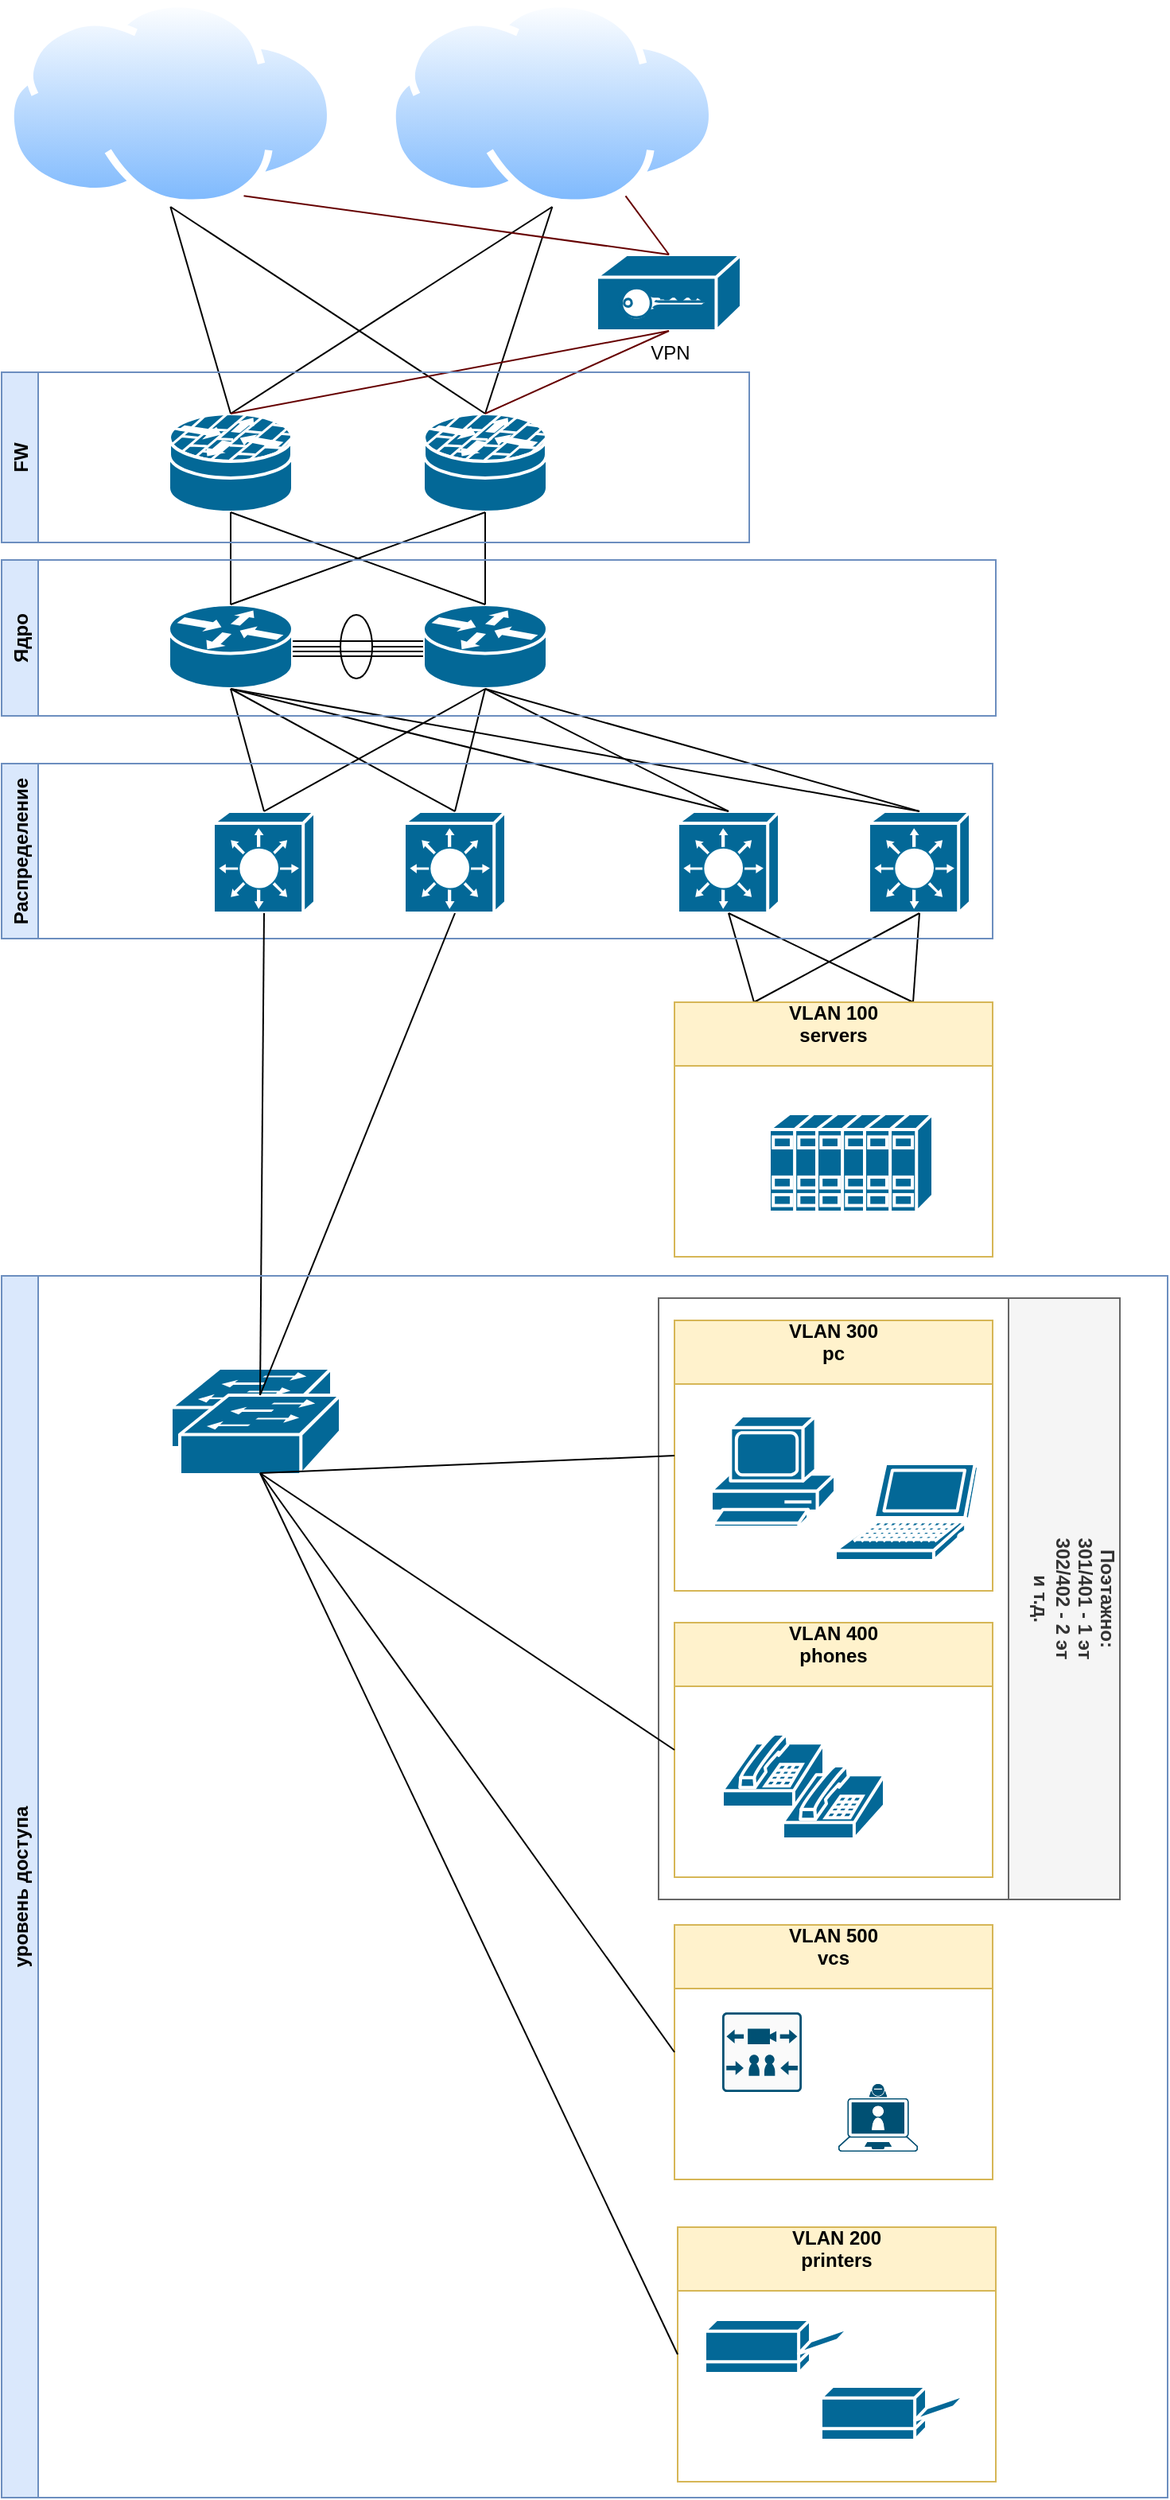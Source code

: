 <mxfile version="16.2.4" type="device"><diagram id="4uBl8pdDmjNKFvlxTRt7" name="Страница 1"><mxGraphModel dx="2370" dy="1338" grid="1" gridSize="10" guides="1" tooltips="1" connect="1" arrows="1" fold="1" page="1" pageScale="1" pageWidth="1169" pageHeight="1654" math="0" shadow="0"><root><mxCell id="0"/><mxCell id="1" parent="0"/><mxCell id="ucLzM9JXWD0h-2u6e-tC-1" value="" style="shape=mxgraph.cisco.routers.router;sketch=0;html=1;pointerEvents=1;dashed=0;fillColor=#036897;strokeColor=#ffffff;strokeWidth=2;verticalLabelPosition=bottom;verticalAlign=top;align=center;outlineConnect=0;" vertex="1" parent="1"><mxGeometry x="162" y="400" width="78" height="53" as="geometry"/></mxCell><mxCell id="ucLzM9JXWD0h-2u6e-tC-2" value="" style="shape=mxgraph.cisco.routers.router;sketch=0;html=1;pointerEvents=1;dashed=0;fillColor=#036897;strokeColor=#ffffff;strokeWidth=2;verticalLabelPosition=bottom;verticalAlign=top;align=center;outlineConnect=0;" vertex="1" parent="1"><mxGeometry x="322" y="400" width="78" height="53" as="geometry"/></mxCell><mxCell id="ucLzM9JXWD0h-2u6e-tC-3" value="" style="shape=mxgraph.cisco.security.router_firewall;sketch=0;html=1;pointerEvents=1;dashed=0;fillColor=#036897;strokeColor=#ffffff;strokeWidth=2;verticalLabelPosition=bottom;verticalAlign=top;align=center;outlineConnect=0;" vertex="1" parent="1"><mxGeometry x="162" y="280" width="78" height="62" as="geometry"/></mxCell><mxCell id="ucLzM9JXWD0h-2u6e-tC-4" value="" style="shape=mxgraph.cisco.security.router_firewall;sketch=0;html=1;pointerEvents=1;dashed=0;fillColor=#036897;strokeColor=#ffffff;strokeWidth=2;verticalLabelPosition=bottom;verticalAlign=top;align=center;outlineConnect=0;" vertex="1" parent="1"><mxGeometry x="322" y="280" width="78" height="62" as="geometry"/></mxCell><mxCell id="ucLzM9JXWD0h-2u6e-tC-5" value="" style="shape=mxgraph.cisco.switches.layer_3_switch;sketch=0;html=1;pointerEvents=1;dashed=0;fillColor=#036897;strokeColor=#ffffff;strokeWidth=2;verticalLabelPosition=bottom;verticalAlign=top;align=center;outlineConnect=0;" vertex="1" parent="1"><mxGeometry x="482" y="530" width="64" height="64" as="geometry"/></mxCell><mxCell id="ucLzM9JXWD0h-2u6e-tC-9" value="" style="shape=mxgraph.cisco.switches.layer_3_switch;sketch=0;html=1;pointerEvents=1;dashed=0;fillColor=#036897;strokeColor=#ffffff;strokeWidth=2;verticalLabelPosition=bottom;verticalAlign=top;align=center;outlineConnect=0;" vertex="1" parent="1"><mxGeometry x="602" y="530" width="64" height="64" as="geometry"/></mxCell><mxCell id="ucLzM9JXWD0h-2u6e-tC-10" value="&lt;div&gt;VPN&lt;/div&gt;" style="shape=mxgraph.cisco.hubs_and_gateways.vpn_gateway;sketch=0;html=1;pointerEvents=1;dashed=0;fillColor=#036897;strokeColor=#ffffff;strokeWidth=2;verticalLabelPosition=bottom;verticalAlign=top;align=center;outlineConnect=0;" vertex="1" parent="1"><mxGeometry x="431" y="180" width="91" height="48" as="geometry"/></mxCell><mxCell id="ucLzM9JXWD0h-2u6e-tC-11" value="" style="aspect=fixed;perimeter=ellipsePerimeter;html=1;align=center;shadow=0;dashed=0;spacingTop=3;image;image=img/lib/active_directory/internet_cloud.svg;" vertex="1" parent="1"><mxGeometry x="60" y="20" width="206.35" height="130" as="geometry"/></mxCell><mxCell id="ucLzM9JXWD0h-2u6e-tC-13" value="" style="endArrow=none;html=1;rounded=0;exitX=0.5;exitY=1;exitDx=0;exitDy=0;entryX=0.5;entryY=0;entryDx=0;entryDy=0;entryPerimeter=0;" edge="1" parent="1" source="ucLzM9JXWD0h-2u6e-tC-11" target="ucLzM9JXWD0h-2u6e-tC-4"><mxGeometry width="50" height="50" relative="1" as="geometry"><mxPoint x="90" y="250" as="sourcePoint"/><mxPoint x="140" y="200" as="targetPoint"/></mxGeometry></mxCell><mxCell id="ucLzM9JXWD0h-2u6e-tC-14" value="" style="endArrow=none;html=1;rounded=0;entryX=0.5;entryY=1;entryDx=0;entryDy=0;exitX=0.5;exitY=0;exitDx=0;exitDy=0;exitPerimeter=0;" edge="1" parent="1" source="ucLzM9JXWD0h-2u6e-tC-3" target="ucLzM9JXWD0h-2u6e-tC-11"><mxGeometry width="50" height="50" relative="1" as="geometry"><mxPoint x="180" y="230" as="sourcePoint"/><mxPoint x="230" y="180" as="targetPoint"/></mxGeometry></mxCell><mxCell id="ucLzM9JXWD0h-2u6e-tC-16" value="" style="aspect=fixed;perimeter=ellipsePerimeter;html=1;align=center;shadow=0;dashed=0;spacingTop=3;image;image=img/lib/active_directory/internet_cloud.svg;" vertex="1" parent="1"><mxGeometry x="300" y="20" width="206.35" height="130" as="geometry"/></mxCell><mxCell id="ucLzM9JXWD0h-2u6e-tC-18" value="" style="endArrow=none;html=1;rounded=0;exitX=0.5;exitY=0;exitDx=0;exitDy=0;exitPerimeter=0;entryX=0.5;entryY=1;entryDx=0;entryDy=0;" edge="1" parent="1" source="ucLzM9JXWD0h-2u6e-tC-3" target="ucLzM9JXWD0h-2u6e-tC-16"><mxGeometry width="50" height="50" relative="1" as="geometry"><mxPoint x="90" y="290" as="sourcePoint"/><mxPoint x="380" y="160" as="targetPoint"/></mxGeometry></mxCell><mxCell id="ucLzM9JXWD0h-2u6e-tC-19" value="" style="endArrow=none;html=1;rounded=0;entryX=0.5;entryY=1;entryDx=0;entryDy=0;exitX=0.5;exitY=0;exitDx=0;exitDy=0;exitPerimeter=0;" edge="1" parent="1" source="ucLzM9JXWD0h-2u6e-tC-4" target="ucLzM9JXWD0h-2u6e-tC-16"><mxGeometry width="50" height="50" relative="1" as="geometry"><mxPoint x="430" y="250" as="sourcePoint"/><mxPoint x="480" y="200" as="targetPoint"/></mxGeometry></mxCell><mxCell id="ucLzM9JXWD0h-2u6e-tC-20" value="" style="endArrow=none;html=1;rounded=0;startArrow=none;" edge="1" parent="1" source="ucLzM9JXWD0h-2u6e-tC-26" target="ucLzM9JXWD0h-2u6e-tC-2"><mxGeometry width="50" height="50" relative="1" as="geometry"><mxPoint x="250" y="420" as="sourcePoint"/><mxPoint x="310" y="420" as="targetPoint"/></mxGeometry></mxCell><mxCell id="ucLzM9JXWD0h-2u6e-tC-22" value="" style="endArrow=none;html=1;rounded=0;strokeColor=#000000;" edge="1" parent="1"><mxGeometry width="50" height="50" relative="1" as="geometry"><mxPoint x="240.0" y="429.5" as="sourcePoint"/><mxPoint x="322" y="429.5" as="targetPoint"/></mxGeometry></mxCell><mxCell id="ucLzM9JXWD0h-2u6e-tC-23" value="" style="endArrow=none;html=1;rounded=0;" edge="1" parent="1"><mxGeometry width="50" height="50" relative="1" as="geometry"><mxPoint x="240.0" y="423" as="sourcePoint"/><mxPoint x="322" y="423" as="targetPoint"/></mxGeometry></mxCell><mxCell id="ucLzM9JXWD0h-2u6e-tC-24" value="" style="endArrow=none;html=1;rounded=0;strokeColor=#000000;" edge="1" parent="1"><mxGeometry width="50" height="50" relative="1" as="geometry"><mxPoint x="240.0" y="429.5" as="sourcePoint"/><mxPoint x="322" y="429.5" as="targetPoint"/></mxGeometry></mxCell><mxCell id="ucLzM9JXWD0h-2u6e-tC-25" value="" style="endArrow=none;html=1;rounded=0;strokeColor=#000000;" edge="1" parent="1"><mxGeometry width="50" height="50" relative="1" as="geometry"><mxPoint x="240.0" y="432.5" as="sourcePoint"/><mxPoint x="322" y="432.5" as="targetPoint"/></mxGeometry></mxCell><mxCell id="ucLzM9JXWD0h-2u6e-tC-26" value="" style="ellipse;whiteSpace=wrap;html=1;fillColor=none;" vertex="1" parent="1"><mxGeometry x="270" y="406.5" width="20" height="40" as="geometry"/></mxCell><mxCell id="ucLzM9JXWD0h-2u6e-tC-27" value="" style="endArrow=none;html=1;rounded=0;" edge="1" parent="1" source="ucLzM9JXWD0h-2u6e-tC-1" target="ucLzM9JXWD0h-2u6e-tC-26"><mxGeometry width="50" height="50" relative="1" as="geometry"><mxPoint x="240" y="426.5" as="sourcePoint"/><mxPoint x="322" y="426.5" as="targetPoint"/></mxGeometry></mxCell><mxCell id="ucLzM9JXWD0h-2u6e-tC-28" value="" style="endArrow=none;html=1;rounded=0;entryX=0.5;entryY=1;entryDx=0;entryDy=0;entryPerimeter=0;exitX=0.5;exitY=0;exitDx=0;exitDy=0;exitPerimeter=0;" edge="1" parent="1" source="ucLzM9JXWD0h-2u6e-tC-1" target="ucLzM9JXWD0h-2u6e-tC-3"><mxGeometry width="50" height="50" relative="1" as="geometry"><mxPoint x="110" y="410" as="sourcePoint"/><mxPoint x="160" y="360" as="targetPoint"/></mxGeometry></mxCell><mxCell id="ucLzM9JXWD0h-2u6e-tC-29" value="" style="endArrow=none;html=1;rounded=0;entryX=0.5;entryY=1;entryDx=0;entryDy=0;entryPerimeter=0;exitX=0.5;exitY=0;exitDx=0;exitDy=0;exitPerimeter=0;" edge="1" parent="1" source="ucLzM9JXWD0h-2u6e-tC-2" target="ucLzM9JXWD0h-2u6e-tC-4"><mxGeometry width="50" height="50" relative="1" as="geometry"><mxPoint x="100" y="420" as="sourcePoint"/><mxPoint x="150" y="370" as="targetPoint"/></mxGeometry></mxCell><mxCell id="ucLzM9JXWD0h-2u6e-tC-30" value="" style="endArrow=none;html=1;rounded=0;entryX=0.5;entryY=1;entryDx=0;entryDy=0;entryPerimeter=0;exitX=0.5;exitY=0;exitDx=0;exitDy=0;exitPerimeter=0;" edge="1" parent="1" source="ucLzM9JXWD0h-2u6e-tC-2" target="ucLzM9JXWD0h-2u6e-tC-3"><mxGeometry width="50" height="50" relative="1" as="geometry"><mxPoint x="110" y="420" as="sourcePoint"/><mxPoint x="160" y="370" as="targetPoint"/></mxGeometry></mxCell><mxCell id="ucLzM9JXWD0h-2u6e-tC-31" value="" style="endArrow=none;html=1;rounded=0;entryX=0.5;entryY=1;entryDx=0;entryDy=0;entryPerimeter=0;exitX=0.5;exitY=0;exitDx=0;exitDy=0;exitPerimeter=0;" edge="1" parent="1" source="ucLzM9JXWD0h-2u6e-tC-1" target="ucLzM9JXWD0h-2u6e-tC-4"><mxGeometry width="50" height="50" relative="1" as="geometry"><mxPoint x="90" y="430" as="sourcePoint"/><mxPoint x="140" y="380" as="targetPoint"/></mxGeometry></mxCell><mxCell id="ucLzM9JXWD0h-2u6e-tC-32" value="" style="endArrow=none;html=1;rounded=0;entryX=0.75;entryY=1;entryDx=0;entryDy=0;exitX=0.5;exitY=0;exitDx=0;exitDy=0;exitPerimeter=0;strokeColor=#660000;" edge="1" parent="1" source="ucLzM9JXWD0h-2u6e-tC-10" target="ucLzM9JXWD0h-2u6e-tC-11"><mxGeometry width="50" height="50" relative="1" as="geometry"><mxPoint x="540" y="250" as="sourcePoint"/><mxPoint x="550" y="180" as="targetPoint"/></mxGeometry></mxCell><mxCell id="ucLzM9JXWD0h-2u6e-tC-33" value="" style="endArrow=none;html=1;rounded=0;entryX=0.75;entryY=1;entryDx=0;entryDy=0;exitX=0.5;exitY=0;exitDx=0;exitDy=0;exitPerimeter=0;strokeColor=#660000;" edge="1" parent="1" source="ucLzM9JXWD0h-2u6e-tC-10" target="ucLzM9JXWD0h-2u6e-tC-16"><mxGeometry width="50" height="50" relative="1" as="geometry"><mxPoint x="540" y="250" as="sourcePoint"/><mxPoint x="610" y="170" as="targetPoint"/></mxGeometry></mxCell><mxCell id="ucLzM9JXWD0h-2u6e-tC-34" value="" style="endArrow=none;html=1;rounded=0;entryX=0.5;entryY=1;entryDx=0;entryDy=0;entryPerimeter=0;exitX=0.5;exitY=0;exitDx=0;exitDy=0;exitPerimeter=0;strokeColor=#660000;" edge="1" parent="1" source="ucLzM9JXWD0h-2u6e-tC-3" target="ucLzM9JXWD0h-2u6e-tC-10"><mxGeometry width="50" height="50" relative="1" as="geometry"><mxPoint x="500" y="340" as="sourcePoint"/><mxPoint x="550" y="290" as="targetPoint"/></mxGeometry></mxCell><mxCell id="ucLzM9JXWD0h-2u6e-tC-35" value="" style="endArrow=none;html=1;rounded=0;entryX=0.5;entryY=1;entryDx=0;entryDy=0;entryPerimeter=0;exitX=0.5;exitY=0;exitDx=0;exitDy=0;exitPerimeter=0;strokeColor=#660000;" edge="1" parent="1" source="ucLzM9JXWD0h-2u6e-tC-4" target="ucLzM9JXWD0h-2u6e-tC-10"><mxGeometry width="50" height="50" relative="1" as="geometry"><mxPoint x="430" y="340" as="sourcePoint"/><mxPoint x="480" y="290" as="targetPoint"/></mxGeometry></mxCell><mxCell id="ucLzM9JXWD0h-2u6e-tC-36" value="VLAN 100&#xA;servers&#xA;" style="swimlane;fillColor=none;startSize=40;" vertex="1" parent="1"><mxGeometry x="480" y="650" width="200" height="160" as="geometry"/></mxCell><mxCell id="ucLzM9JXWD0h-2u6e-tC-6" value="" style="shape=mxgraph.cisco.servers.standard_host;sketch=0;html=1;pointerEvents=1;dashed=0;fillColor=#036897;strokeColor=#ffffff;strokeWidth=2;verticalLabelPosition=bottom;verticalAlign=top;align=center;outlineConnect=0;" vertex="1" parent="ucLzM9JXWD0h-2u6e-tC-36"><mxGeometry x="59.5" y="70" width="43" height="62" as="geometry"/></mxCell><mxCell id="ucLzM9JXWD0h-2u6e-tC-7" value="" style="shape=mxgraph.cisco.servers.standard_host;sketch=0;html=1;pointerEvents=1;dashed=0;fillColor=#036897;strokeColor=#ffffff;strokeWidth=2;verticalLabelPosition=bottom;verticalAlign=top;align=center;outlineConnect=0;" vertex="1" parent="ucLzM9JXWD0h-2u6e-tC-36"><mxGeometry x="89.5" y="70" width="43" height="62" as="geometry"/></mxCell><mxCell id="ucLzM9JXWD0h-2u6e-tC-8" value="" style="shape=mxgraph.cisco.servers.standard_host;sketch=0;html=1;pointerEvents=1;dashed=0;fillColor=#036897;strokeColor=#ffffff;strokeWidth=2;verticalLabelPosition=bottom;verticalAlign=top;align=center;outlineConnect=0;" vertex="1" parent="ucLzM9JXWD0h-2u6e-tC-36"><mxGeometry x="119.5" y="70" width="43" height="62" as="geometry"/></mxCell><mxCell id="ucLzM9JXWD0h-2u6e-tC-37" value="VLAN 200&#xA;printers&#xA;" style="swimlane;fillColor=none;startSize=40;" vertex="1" parent="1"><mxGeometry x="482" y="1420" width="200" height="160" as="geometry"/></mxCell><mxCell id="ucLzM9JXWD0h-2u6e-tC-44" value="" style="shape=mxgraph.cisco.computers_and_peripherals.printer;sketch=0;html=1;pointerEvents=1;dashed=0;fillColor=#036897;strokeColor=#ffffff;strokeWidth=2;verticalLabelPosition=bottom;verticalAlign=top;align=center;outlineConnect=0;" vertex="1" parent="ucLzM9JXWD0h-2u6e-tC-37"><mxGeometry x="17" y="58" width="91" height="34" as="geometry"/></mxCell><mxCell id="ucLzM9JXWD0h-2u6e-tC-45" value="" style="shape=mxgraph.cisco.computers_and_peripherals.printer;sketch=0;html=1;pointerEvents=1;dashed=0;fillColor=#036897;strokeColor=#ffffff;strokeWidth=2;verticalLabelPosition=bottom;verticalAlign=top;align=center;outlineConnect=0;" vertex="1" parent="ucLzM9JXWD0h-2u6e-tC-37"><mxGeometry x="90" y="100" width="91" height="34" as="geometry"/></mxCell><mxCell id="ucLzM9JXWD0h-2u6e-tC-38" value="VLAN 300&#xA;pc&#xA;" style="swimlane;fillColor=none;startSize=40;" vertex="1" parent="1"><mxGeometry x="480" y="850" width="200" height="170" as="geometry"/></mxCell><mxCell id="ucLzM9JXWD0h-2u6e-tC-42" value="" style="shape=mxgraph.cisco.computers_and_peripherals.pc;sketch=0;html=1;pointerEvents=1;dashed=0;fillColor=#036897;strokeColor=#ffffff;strokeWidth=2;verticalLabelPosition=bottom;verticalAlign=top;align=center;outlineConnect=0;" vertex="1" parent="ucLzM9JXWD0h-2u6e-tC-38"><mxGeometry x="23" y="60" width="78" height="70" as="geometry"/></mxCell><mxCell id="ucLzM9JXWD0h-2u6e-tC-43" value="" style="shape=mxgraph.cisco.computers_and_peripherals.laptop;sketch=0;html=1;pointerEvents=1;dashed=0;fillColor=#036897;strokeColor=#ffffff;strokeWidth=2;verticalLabelPosition=bottom;verticalAlign=top;align=center;outlineConnect=0;" vertex="1" parent="ucLzM9JXWD0h-2u6e-tC-38"><mxGeometry x="101" y="90" width="90" height="61" as="geometry"/></mxCell><mxCell id="ucLzM9JXWD0h-2u6e-tC-70" value="Поэтажно:&#xA;301/401 - 1 эт&#xA;302/402 - 2 эт&#xA;и т.д.&#xA;" style="swimlane;horizontal=0;fillColor=#f5f5f5;rotation=-180;startSize=70;fontColor=#333333;strokeColor=#666666;" vertex="1" parent="ucLzM9JXWD0h-2u6e-tC-38"><mxGeometry x="-10" y="-14" width="290" height="378" as="geometry"/></mxCell><mxCell id="ucLzM9JXWD0h-2u6e-tC-39" value="VLAN 400&#xA;phones&#xA;" style="swimlane;fillColor=none;startSize=40;" vertex="1" parent="1"><mxGeometry x="480" y="1040" width="200" height="160" as="geometry"/></mxCell><mxCell id="ucLzM9JXWD0h-2u6e-tC-40" value="" style="shape=mxgraph.cisco.modems_and_phones.phone;sketch=0;html=1;pointerEvents=1;dashed=0;fillColor=#036897;strokeColor=#ffffff;strokeWidth=2;verticalLabelPosition=bottom;verticalAlign=top;align=center;outlineConnect=0;" vertex="1" parent="ucLzM9JXWD0h-2u6e-tC-39"><mxGeometry x="30" y="70" width="64" height="46" as="geometry"/></mxCell><mxCell id="ucLzM9JXWD0h-2u6e-tC-41" value="" style="shape=mxgraph.cisco.modems_and_phones.phone;sketch=0;html=1;pointerEvents=1;dashed=0;fillColor=#036897;strokeColor=#ffffff;strokeWidth=2;verticalLabelPosition=bottom;verticalAlign=top;align=center;outlineConnect=0;" vertex="1" parent="ucLzM9JXWD0h-2u6e-tC-39"><mxGeometry x="68" y="90" width="64" height="46" as="geometry"/></mxCell><mxCell id="ucLzM9JXWD0h-2u6e-tC-46" value="" style="shape=mxgraph.cisco.switches.layer_3_switch;sketch=0;html=1;pointerEvents=1;dashed=0;fillColor=#036897;strokeColor=#ffffff;strokeWidth=2;verticalLabelPosition=bottom;verticalAlign=top;align=center;outlineConnect=0;" vertex="1" parent="1"><mxGeometry x="190" y="530" width="64" height="64" as="geometry"/></mxCell><mxCell id="ucLzM9JXWD0h-2u6e-tC-47" value="" style="shape=mxgraph.cisco.switches.layer_3_switch;sketch=0;html=1;pointerEvents=1;dashed=0;fillColor=#036897;strokeColor=#ffffff;strokeWidth=2;verticalLabelPosition=bottom;verticalAlign=top;align=center;outlineConnect=0;" vertex="1" parent="1"><mxGeometry x="310" y="530" width="64" height="64" as="geometry"/></mxCell><mxCell id="ucLzM9JXWD0h-2u6e-tC-48" value="" style="endArrow=none;html=1;rounded=0;strokeColor=#000000;entryX=0.5;entryY=1;entryDx=0;entryDy=0;entryPerimeter=0;exitX=0.5;exitY=0;exitDx=0;exitDy=0;exitPerimeter=0;" edge="1" parent="1" source="ucLzM9JXWD0h-2u6e-tC-46" target="ucLzM9JXWD0h-2u6e-tC-1"><mxGeometry width="50" height="50" relative="1" as="geometry"><mxPoint x="310" y="680" as="sourcePoint"/><mxPoint x="360" y="630" as="targetPoint"/></mxGeometry></mxCell><mxCell id="ucLzM9JXWD0h-2u6e-tC-49" value="" style="endArrow=none;html=1;rounded=0;strokeColor=#000000;entryX=0.5;entryY=1;entryDx=0;entryDy=0;entryPerimeter=0;exitX=0.5;exitY=0;exitDx=0;exitDy=0;exitPerimeter=0;" edge="1" parent="1" source="ucLzM9JXWD0h-2u6e-tC-47" target="ucLzM9JXWD0h-2u6e-tC-2"><mxGeometry width="50" height="50" relative="1" as="geometry"><mxPoint x="320" y="710" as="sourcePoint"/><mxPoint x="370" y="660" as="targetPoint"/></mxGeometry></mxCell><mxCell id="ucLzM9JXWD0h-2u6e-tC-50" value="" style="endArrow=none;html=1;rounded=0;strokeColor=#000000;entryX=0.5;entryY=1;entryDx=0;entryDy=0;entryPerimeter=0;exitX=0.5;exitY=0;exitDx=0;exitDy=0;exitPerimeter=0;" edge="1" parent="1" source="ucLzM9JXWD0h-2u6e-tC-47" target="ucLzM9JXWD0h-2u6e-tC-1"><mxGeometry width="50" height="50" relative="1" as="geometry"><mxPoint x="360" y="690" as="sourcePoint"/><mxPoint x="410" y="640" as="targetPoint"/></mxGeometry></mxCell><mxCell id="ucLzM9JXWD0h-2u6e-tC-51" value="" style="endArrow=none;html=1;rounded=0;strokeColor=#000000;entryX=0.5;entryY=1;entryDx=0;entryDy=0;entryPerimeter=0;exitX=0.5;exitY=0;exitDx=0;exitDy=0;exitPerimeter=0;" edge="1" parent="1" source="ucLzM9JXWD0h-2u6e-tC-46" target="ucLzM9JXWD0h-2u6e-tC-2"><mxGeometry width="50" height="50" relative="1" as="geometry"><mxPoint x="280" y="660" as="sourcePoint"/><mxPoint x="330" y="610" as="targetPoint"/></mxGeometry></mxCell><mxCell id="ucLzM9JXWD0h-2u6e-tC-52" value="" style="endArrow=none;html=1;rounded=0;strokeColor=#000000;entryX=0.5;entryY=1;entryDx=0;entryDy=0;entryPerimeter=0;exitX=0.5;exitY=0;exitDx=0;exitDy=0;exitPerimeter=0;" edge="1" parent="1" source="ucLzM9JXWD0h-2u6e-tC-5" target="ucLzM9JXWD0h-2u6e-tC-1"><mxGeometry width="50" height="50" relative="1" as="geometry"><mxPoint x="380" y="690" as="sourcePoint"/><mxPoint x="430" y="640" as="targetPoint"/></mxGeometry></mxCell><mxCell id="ucLzM9JXWD0h-2u6e-tC-53" value="" style="endArrow=none;html=1;rounded=0;strokeColor=#000000;entryX=0.5;entryY=1;entryDx=0;entryDy=0;entryPerimeter=0;exitX=0.5;exitY=0;exitDx=0;exitDy=0;exitPerimeter=0;" edge="1" parent="1" source="ucLzM9JXWD0h-2u6e-tC-5" target="ucLzM9JXWD0h-2u6e-tC-2"><mxGeometry width="50" height="50" relative="1" as="geometry"><mxPoint x="540" y="440" as="sourcePoint"/><mxPoint x="590" y="390" as="targetPoint"/></mxGeometry></mxCell><mxCell id="ucLzM9JXWD0h-2u6e-tC-54" value="" style="endArrow=none;html=1;rounded=0;strokeColor=#000000;entryX=0.5;entryY=1;entryDx=0;entryDy=0;entryPerimeter=0;exitX=0.5;exitY=0;exitDx=0;exitDy=0;exitPerimeter=0;" edge="1" parent="1" source="ucLzM9JXWD0h-2u6e-tC-9" target="ucLzM9JXWD0h-2u6e-tC-1"><mxGeometry width="50" height="50" relative="1" as="geometry"><mxPoint x="510" y="490" as="sourcePoint"/><mxPoint x="560" y="440" as="targetPoint"/></mxGeometry></mxCell><mxCell id="ucLzM9JXWD0h-2u6e-tC-55" value="" style="endArrow=none;html=1;rounded=0;strokeColor=#000000;entryX=0.5;entryY=1;entryDx=0;entryDy=0;entryPerimeter=0;exitX=0.5;exitY=0;exitDx=0;exitDy=0;exitPerimeter=0;" edge="1" parent="1" source="ucLzM9JXWD0h-2u6e-tC-9" target="ucLzM9JXWD0h-2u6e-tC-2"><mxGeometry width="50" height="50" relative="1" as="geometry"><mxPoint x="520" y="490" as="sourcePoint"/><mxPoint x="570" y="440" as="targetPoint"/></mxGeometry></mxCell><mxCell id="ucLzM9JXWD0h-2u6e-tC-56" value="" style="endArrow=none;html=1;rounded=0;strokeColor=#000000;entryX=0.5;entryY=1;entryDx=0;entryDy=0;entryPerimeter=0;exitX=0.25;exitY=0;exitDx=0;exitDy=0;" edge="1" parent="1" source="ucLzM9JXWD0h-2u6e-tC-36" target="ucLzM9JXWD0h-2u6e-tC-5"><mxGeometry width="50" height="50" relative="1" as="geometry"><mxPoint x="400" y="690" as="sourcePoint"/><mxPoint x="450" y="640" as="targetPoint"/></mxGeometry></mxCell><mxCell id="ucLzM9JXWD0h-2u6e-tC-57" value="" style="endArrow=none;html=1;rounded=0;strokeColor=#000000;entryX=0.5;entryY=1;entryDx=0;entryDy=0;entryPerimeter=0;exitX=0.75;exitY=0;exitDx=0;exitDy=0;" edge="1" parent="1" source="ucLzM9JXWD0h-2u6e-tC-36" target="ucLzM9JXWD0h-2u6e-tC-5"><mxGeometry width="50" height="50" relative="1" as="geometry"><mxPoint x="440" y="650" as="sourcePoint"/><mxPoint x="490" y="600" as="targetPoint"/></mxGeometry></mxCell><mxCell id="ucLzM9JXWD0h-2u6e-tC-58" value="" style="endArrow=none;html=1;rounded=0;strokeColor=#000000;entryX=0.5;entryY=1;entryDx=0;entryDy=0;entryPerimeter=0;exitX=0.25;exitY=0;exitDx=0;exitDy=0;" edge="1" parent="1" source="ucLzM9JXWD0h-2u6e-tC-36" target="ucLzM9JXWD0h-2u6e-tC-9"><mxGeometry width="50" height="50" relative="1" as="geometry"><mxPoint x="400" y="700" as="sourcePoint"/><mxPoint x="450" y="650" as="targetPoint"/></mxGeometry></mxCell><mxCell id="ucLzM9JXWD0h-2u6e-tC-59" value="" style="endArrow=none;html=1;rounded=0;strokeColor=#000000;entryX=0.5;entryY=1;entryDx=0;entryDy=0;entryPerimeter=0;exitX=0.75;exitY=0;exitDx=0;exitDy=0;" edge="1" parent="1" source="ucLzM9JXWD0h-2u6e-tC-36" target="ucLzM9JXWD0h-2u6e-tC-9"><mxGeometry width="50" height="50" relative="1" as="geometry"><mxPoint x="380" y="710" as="sourcePoint"/><mxPoint x="430" y="660" as="targetPoint"/></mxGeometry></mxCell><mxCell id="ucLzM9JXWD0h-2u6e-tC-60" value="FW" style="swimlane;horizontal=0;fillColor=#dae8fc;startSize=23;strokeColor=#6c8ebf;" vertex="1" parent="1"><mxGeometry x="57" y="254" width="470" height="107" as="geometry"/></mxCell><mxCell id="ucLzM9JXWD0h-2u6e-tC-62" value="Ядро" style="swimlane;horizontal=0;fillColor=#dae8fc;strokeColor=#6c8ebf;" vertex="1" parent="1"><mxGeometry x="57" y="372" width="625" height="98" as="geometry"/></mxCell><mxCell id="ucLzM9JXWD0h-2u6e-tC-72" value="VLAN 200&#xA;printers&#xA;" style="swimlane;fillColor=#fff2cc;startSize=40;strokeColor=#d6b656;" vertex="1" parent="ucLzM9JXWD0h-2u6e-tC-62"><mxGeometry x="425" y="1048" width="200" height="160" as="geometry"/></mxCell><mxCell id="ucLzM9JXWD0h-2u6e-tC-73" value="" style="shape=mxgraph.cisco.computers_and_peripherals.printer;sketch=0;html=1;pointerEvents=1;dashed=0;fillColor=#036897;strokeColor=#ffffff;strokeWidth=2;verticalLabelPosition=bottom;verticalAlign=top;align=center;outlineConnect=0;" vertex="1" parent="ucLzM9JXWD0h-2u6e-tC-72"><mxGeometry x="17" y="58" width="91" height="34" as="geometry"/></mxCell><mxCell id="ucLzM9JXWD0h-2u6e-tC-74" value="" style="shape=mxgraph.cisco.computers_and_peripherals.printer;sketch=0;html=1;pointerEvents=1;dashed=0;fillColor=#036897;strokeColor=#ffffff;strokeWidth=2;verticalLabelPosition=bottom;verticalAlign=top;align=center;outlineConnect=0;" vertex="1" parent="ucLzM9JXWD0h-2u6e-tC-72"><mxGeometry x="90" y="100" width="91" height="34" as="geometry"/></mxCell><mxCell id="ucLzM9JXWD0h-2u6e-tC-75" value="VLAN 500&#xA;vcs&#xA;" style="swimlane;fillColor=#f5f5f5;startSize=40;fontColor=#333333;strokeColor=#666666;" vertex="1" parent="ucLzM9JXWD0h-2u6e-tC-62"><mxGeometry x="423" y="858" width="200" height="160" as="geometry"/></mxCell><mxCell id="ucLzM9JXWD0h-2u6e-tC-76" value="" style="sketch=0;points=[[0.015,0.015,0],[0.985,0.015,0],[0.985,0.985,0],[0.015,0.985,0],[0.25,0,0],[0.5,0,0],[0.75,0,0],[1,0.25,0],[1,0.5,0],[1,0.75,0],[0.75,1,0],[0.5,1,0],[0.25,1,0],[0,0.75,0],[0,0.5,0],[0,0.25,0]];verticalLabelPosition=bottom;html=1;verticalAlign=top;aspect=fixed;align=center;pointerEvents=1;shape=mxgraph.cisco19.rect;prIcon=video_call_server;fillColor=#FAFAFA;strokeColor=#005073;" vertex="1" parent="ucLzM9JXWD0h-2u6e-tC-75"><mxGeometry x="30" y="55" width="50" height="50" as="geometry"/></mxCell><mxCell id="ucLzM9JXWD0h-2u6e-tC-77" value="" style="points=[[0.13,0.225,0],[0.5,0,0],[0.87,0.225,0],[0.885,0.5,0],[0.985,0.99,0],[0.5,1,0],[0.015,0.99,0],[0.115,0.5,0]];verticalLabelPosition=bottom;sketch=0;html=1;verticalAlign=top;aspect=fixed;align=center;pointerEvents=1;shape=mxgraph.cisco19.laptop_video_client;fillColor=#005073;strokeColor=none;" vertex="1" parent="ucLzM9JXWD0h-2u6e-tC-75"><mxGeometry x="103" y="100" width="50" height="42.5" as="geometry"/></mxCell><mxCell id="ucLzM9JXWD0h-2u6e-tC-78" value="VLAN 400&#xA;phones&#xA;" style="swimlane;fillColor=#fff2cc;startSize=40;strokeColor=#d6b656;" vertex="1" parent="ucLzM9JXWD0h-2u6e-tC-62"><mxGeometry x="423" y="668" width="200" height="160" as="geometry"/></mxCell><mxCell id="ucLzM9JXWD0h-2u6e-tC-79" value="" style="shape=mxgraph.cisco.modems_and_phones.phone;sketch=0;html=1;pointerEvents=1;dashed=0;fillColor=#036897;strokeColor=#ffffff;strokeWidth=2;verticalLabelPosition=bottom;verticalAlign=top;align=center;outlineConnect=0;" vertex="1" parent="ucLzM9JXWD0h-2u6e-tC-78"><mxGeometry x="30" y="70" width="64" height="46" as="geometry"/></mxCell><mxCell id="ucLzM9JXWD0h-2u6e-tC-80" value="" style="shape=mxgraph.cisco.modems_and_phones.phone;sketch=0;html=1;pointerEvents=1;dashed=0;fillColor=#036897;strokeColor=#ffffff;strokeWidth=2;verticalLabelPosition=bottom;verticalAlign=top;align=center;outlineConnect=0;" vertex="1" parent="ucLzM9JXWD0h-2u6e-tC-78"><mxGeometry x="68" y="90" width="64" height="46" as="geometry"/></mxCell><mxCell id="ucLzM9JXWD0h-2u6e-tC-81" value="VLAN 300&#xA;pc&#xA;" style="swimlane;fillColor=#fff2cc;startSize=40;strokeColor=#d6b656;" vertex="1" parent="ucLzM9JXWD0h-2u6e-tC-62"><mxGeometry x="423" y="478" width="200" height="170" as="geometry"/></mxCell><mxCell id="ucLzM9JXWD0h-2u6e-tC-82" value="" style="shape=mxgraph.cisco.computers_and_peripherals.pc;sketch=0;html=1;pointerEvents=1;dashed=0;fillColor=#036897;strokeColor=#ffffff;strokeWidth=2;verticalLabelPosition=bottom;verticalAlign=top;align=center;outlineConnect=0;" vertex="1" parent="ucLzM9JXWD0h-2u6e-tC-81"><mxGeometry x="23" y="60" width="78" height="70" as="geometry"/></mxCell><mxCell id="ucLzM9JXWD0h-2u6e-tC-83" value="" style="shape=mxgraph.cisco.computers_and_peripherals.laptop;sketch=0;html=1;pointerEvents=1;dashed=0;fillColor=#036897;strokeColor=#ffffff;strokeWidth=2;verticalLabelPosition=bottom;verticalAlign=top;align=center;outlineConnect=0;" vertex="1" parent="ucLzM9JXWD0h-2u6e-tC-81"><mxGeometry x="101" y="90" width="90" height="61" as="geometry"/></mxCell><mxCell id="ucLzM9JXWD0h-2u6e-tC-84" value="Поэтажно:&#xA;301/401 - 1 эт&#xA;302/402 - 2 эт&#xA;и т.д.&#xA;" style="swimlane;horizontal=0;fillColor=#f5f5f5;rotation=-180;startSize=70;fontColor=#333333;strokeColor=#666666;" vertex="1" parent="ucLzM9JXWD0h-2u6e-tC-81"><mxGeometry x="-10" y="-14" width="290" height="378" as="geometry"/></mxCell><mxCell id="ucLzM9JXWD0h-2u6e-tC-85" value="VLAN 100&#xA;servers&#xA;" style="swimlane;fillColor=#fff2cc;startSize=40;strokeColor=#d6b656;" vertex="1" parent="ucLzM9JXWD0h-2u6e-tC-62"><mxGeometry x="423" y="278" width="200" height="160" as="geometry"/></mxCell><mxCell id="ucLzM9JXWD0h-2u6e-tC-86" value="" style="shape=mxgraph.cisco.servers.standard_host;sketch=0;html=1;pointerEvents=1;dashed=0;fillColor=#036897;strokeColor=#ffffff;strokeWidth=2;verticalLabelPosition=bottom;verticalAlign=top;align=center;outlineConnect=0;" vertex="1" parent="ucLzM9JXWD0h-2u6e-tC-85"><mxGeometry x="59.5" y="70" width="43" height="62" as="geometry"/></mxCell><mxCell id="ucLzM9JXWD0h-2u6e-tC-87" value="" style="shape=mxgraph.cisco.servers.standard_host;sketch=0;html=1;pointerEvents=1;dashed=0;fillColor=#036897;strokeColor=#ffffff;strokeWidth=2;verticalLabelPosition=bottom;verticalAlign=top;align=center;outlineConnect=0;" vertex="1" parent="ucLzM9JXWD0h-2u6e-tC-85"><mxGeometry x="89.5" y="70" width="43" height="62" as="geometry"/></mxCell><mxCell id="ucLzM9JXWD0h-2u6e-tC-88" value="" style="shape=mxgraph.cisco.servers.standard_host;sketch=0;html=1;pointerEvents=1;dashed=0;fillColor=#036897;strokeColor=#ffffff;strokeWidth=2;verticalLabelPosition=bottom;verticalAlign=top;align=center;outlineConnect=0;" vertex="1" parent="ucLzM9JXWD0h-2u6e-tC-85"><mxGeometry x="119.5" y="70" width="43" height="62" as="geometry"/></mxCell><mxCell id="ucLzM9JXWD0h-2u6e-tC-89" value="Распределение" style="swimlane;horizontal=0;fillColor=#f5f5f5;fontColor=#333333;strokeColor=#666666;" vertex="1" parent="ucLzM9JXWD0h-2u6e-tC-62"><mxGeometry y="128" width="623" height="110" as="geometry"/></mxCell><mxCell id="ucLzM9JXWD0h-2u6e-tC-63" value="Распределение" style="swimlane;horizontal=0;fillColor=#dae8fc;strokeColor=#6c8ebf;" vertex="1" parent="1"><mxGeometry x="57" y="500" width="623" height="110" as="geometry"/></mxCell><mxCell id="ucLzM9JXWD0h-2u6e-tC-64" value="VLAN 500&#xA;vcs&#xA;" style="swimlane;fillColor=#fff2cc;startSize=40;strokeColor=#d6b656;" vertex="1" parent="1"><mxGeometry x="480" y="1230" width="200" height="160" as="geometry"/></mxCell><mxCell id="ucLzM9JXWD0h-2u6e-tC-67" value="" style="sketch=0;points=[[0.015,0.015,0],[0.985,0.015,0],[0.985,0.985,0],[0.015,0.985,0],[0.25,0,0],[0.5,0,0],[0.75,0,0],[1,0.25,0],[1,0.5,0],[1,0.75,0],[0.75,1,0],[0.5,1,0],[0.25,1,0],[0,0.75,0],[0,0.5,0],[0,0.25,0]];verticalLabelPosition=bottom;html=1;verticalAlign=top;aspect=fixed;align=center;pointerEvents=1;shape=mxgraph.cisco19.rect;prIcon=video_call_server;fillColor=#FAFAFA;strokeColor=#005073;" vertex="1" parent="ucLzM9JXWD0h-2u6e-tC-64"><mxGeometry x="30" y="55" width="50" height="50" as="geometry"/></mxCell><mxCell id="ucLzM9JXWD0h-2u6e-tC-68" value="" style="points=[[0.13,0.225,0],[0.5,0,0],[0.87,0.225,0],[0.885,0.5,0],[0.985,0.99,0],[0.5,1,0],[0.015,0.99,0],[0.115,0.5,0]];verticalLabelPosition=bottom;sketch=0;html=1;verticalAlign=top;aspect=fixed;align=center;pointerEvents=1;shape=mxgraph.cisco19.laptop_video_client;fillColor=#005073;strokeColor=none;" vertex="1" parent="ucLzM9JXWD0h-2u6e-tC-64"><mxGeometry x="103" y="100" width="50" height="42.5" as="geometry"/></mxCell><mxCell id="ucLzM9JXWD0h-2u6e-tC-90" value="" style="shape=mxgraph.cisco.switches.workgroup_switch;sketch=0;html=1;pointerEvents=1;dashed=0;fillColor=#036897;strokeColor=#ffffff;strokeWidth=2;verticalLabelPosition=bottom;verticalAlign=top;align=center;outlineConnect=0;" vertex="1" parent="1"><mxGeometry x="163.5" y="880" width="101" height="50" as="geometry"/></mxCell><mxCell id="ucLzM9JXWD0h-2u6e-tC-91" value="" style="shape=mxgraph.cisco.switches.workgroup_switch;sketch=0;html=1;pointerEvents=1;dashed=0;fillColor=#036897;strokeColor=#ffffff;strokeWidth=2;verticalLabelPosition=bottom;verticalAlign=top;align=center;outlineConnect=0;" vertex="1" parent="1"><mxGeometry x="169" y="897" width="101" height="50" as="geometry"/></mxCell><mxCell id="ucLzM9JXWD0h-2u6e-tC-92" value="" style="endArrow=none;html=1;rounded=0;strokeColor=#000000;exitX=0.5;exitY=0;exitDx=0;exitDy=0;exitPerimeter=0;entryX=0.5;entryY=1;entryDx=0;entryDy=0;entryPerimeter=0;" edge="1" parent="1" source="ucLzM9JXWD0h-2u6e-tC-91" target="ucLzM9JXWD0h-2u6e-tC-46"><mxGeometry width="50" height="50" relative="1" as="geometry"><mxPoint x="60" y="770" as="sourcePoint"/><mxPoint x="110" y="720" as="targetPoint"/></mxGeometry></mxCell><mxCell id="ucLzM9JXWD0h-2u6e-tC-93" value="" style="endArrow=none;html=1;rounded=0;strokeColor=#000000;exitX=0.5;exitY=0;exitDx=0;exitDy=0;exitPerimeter=0;entryX=0.5;entryY=1;entryDx=0;entryDy=0;entryPerimeter=0;" edge="1" parent="1" source="ucLzM9JXWD0h-2u6e-tC-91" target="ucLzM9JXWD0h-2u6e-tC-47"><mxGeometry width="50" height="50" relative="1" as="geometry"><mxPoint x="220" y="800" as="sourcePoint"/><mxPoint x="270" y="750" as="targetPoint"/></mxGeometry></mxCell><mxCell id="ucLzM9JXWD0h-2u6e-tC-94" value="" style="endArrow=none;html=1;rounded=0;strokeColor=#000000;entryX=0.5;entryY=0.98;entryDx=0;entryDy=0;entryPerimeter=0;exitX=0;exitY=0.5;exitDx=0;exitDy=0;" edge="1" parent="1" source="ucLzM9JXWD0h-2u6e-tC-81" target="ucLzM9JXWD0h-2u6e-tC-91"><mxGeometry width="50" height="50" relative="1" as="geometry"><mxPoint x="250" y="1070" as="sourcePoint"/><mxPoint x="300" y="1020" as="targetPoint"/></mxGeometry></mxCell><mxCell id="ucLzM9JXWD0h-2u6e-tC-95" value="" style="endArrow=none;html=1;rounded=0;strokeColor=#000000;entryX=0.5;entryY=0.98;entryDx=0;entryDy=0;entryPerimeter=0;exitX=0;exitY=0.5;exitDx=0;exitDy=0;" edge="1" parent="1" source="ucLzM9JXWD0h-2u6e-tC-78" target="ucLzM9JXWD0h-2u6e-tC-91"><mxGeometry width="50" height="50" relative="1" as="geometry"><mxPoint x="260" y="1190" as="sourcePoint"/><mxPoint x="310" y="1140" as="targetPoint"/></mxGeometry></mxCell><mxCell id="ucLzM9JXWD0h-2u6e-tC-96" value="" style="endArrow=none;html=1;rounded=0;strokeColor=#000000;entryX=0.5;entryY=0.98;entryDx=0;entryDy=0;entryPerimeter=0;exitX=0;exitY=0.5;exitDx=0;exitDy=0;" edge="1" parent="1" source="ucLzM9JXWD0h-2u6e-tC-64" target="ucLzM9JXWD0h-2u6e-tC-91"><mxGeometry width="50" height="50" relative="1" as="geometry"><mxPoint x="230" y="1300" as="sourcePoint"/><mxPoint x="280" y="1250" as="targetPoint"/></mxGeometry></mxCell><mxCell id="ucLzM9JXWD0h-2u6e-tC-97" value="" style="endArrow=none;html=1;rounded=0;strokeColor=#000000;entryX=0.5;entryY=0.98;entryDx=0;entryDy=0;entryPerimeter=0;exitX=0;exitY=0.5;exitDx=0;exitDy=0;" edge="1" parent="1" source="ucLzM9JXWD0h-2u6e-tC-72" target="ucLzM9JXWD0h-2u6e-tC-91"><mxGeometry width="50" height="50" relative="1" as="geometry"><mxPoint x="190" y="1440" as="sourcePoint"/><mxPoint x="240" y="1390" as="targetPoint"/></mxGeometry></mxCell><mxCell id="ucLzM9JXWD0h-2u6e-tC-98" value="уровень доступа" style="swimlane;horizontal=0;fillColor=#dae8fc;strokeColor=#6c8ebf;" vertex="1" parent="1"><mxGeometry x="57" y="822" width="733" height="768" as="geometry"/></mxCell></root></mxGraphModel></diagram></mxfile>